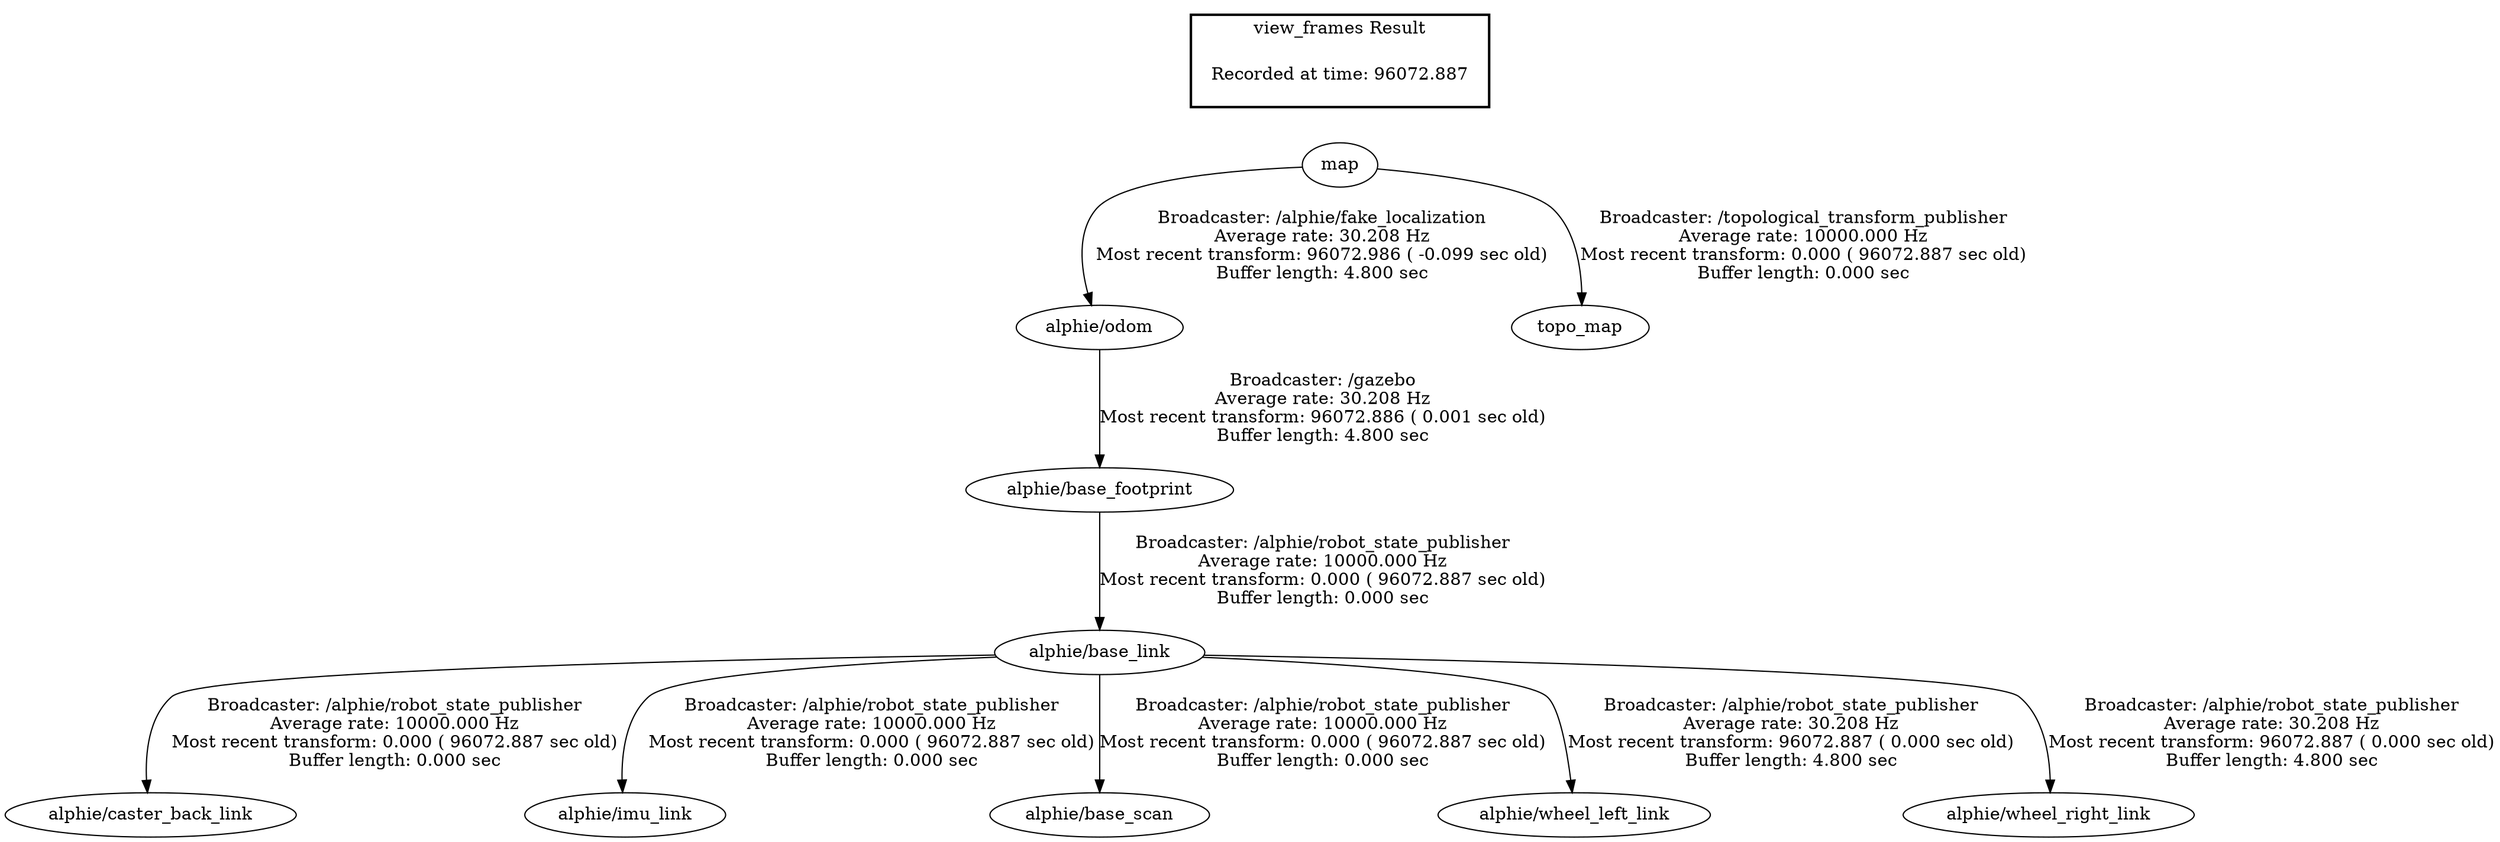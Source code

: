 digraph G {
"alphie/base_footprint" -> "alphie/base_link"[label="Broadcaster: /alphie/robot_state_publisher\nAverage rate: 10000.000 Hz\nMost recent transform: 0.000 ( 96072.887 sec old)\nBuffer length: 0.000 sec\n"];
"alphie/odom" -> "alphie/base_footprint"[label="Broadcaster: /gazebo\nAverage rate: 30.208 Hz\nMost recent transform: 96072.886 ( 0.001 sec old)\nBuffer length: 4.800 sec\n"];
"alphie/base_link" -> "alphie/caster_back_link"[label="Broadcaster: /alphie/robot_state_publisher\nAverage rate: 10000.000 Hz\nMost recent transform: 0.000 ( 96072.887 sec old)\nBuffer length: 0.000 sec\n"];
"alphie/base_link" -> "alphie/imu_link"[label="Broadcaster: /alphie/robot_state_publisher\nAverage rate: 10000.000 Hz\nMost recent transform: 0.000 ( 96072.887 sec old)\nBuffer length: 0.000 sec\n"];
"alphie/base_link" -> "alphie/base_scan"[label="Broadcaster: /alphie/robot_state_publisher\nAverage rate: 10000.000 Hz\nMost recent transform: 0.000 ( 96072.887 sec old)\nBuffer length: 0.000 sec\n"];
"map" -> "topo_map"[label="Broadcaster: /topological_transform_publisher\nAverage rate: 10000.000 Hz\nMost recent transform: 0.000 ( 96072.887 sec old)\nBuffer length: 0.000 sec\n"];
"alphie/base_link" -> "alphie/wheel_left_link"[label="Broadcaster: /alphie/robot_state_publisher\nAverage rate: 30.208 Hz\nMost recent transform: 96072.887 ( 0.000 sec old)\nBuffer length: 4.800 sec\n"];
"alphie/base_link" -> "alphie/wheel_right_link"[label="Broadcaster: /alphie/robot_state_publisher\nAverage rate: 30.208 Hz\nMost recent transform: 96072.887 ( 0.000 sec old)\nBuffer length: 4.800 sec\n"];
"map" -> "alphie/odom"[label="Broadcaster: /alphie/fake_localization\nAverage rate: 30.208 Hz\nMost recent transform: 96072.986 ( -0.099 sec old)\nBuffer length: 4.800 sec\n"];
edge [style=invis];
 subgraph cluster_legend { style=bold; color=black; label ="view_frames Result";
"Recorded at time: 96072.887"[ shape=plaintext ] ;
 }->"map";
}